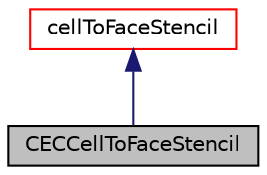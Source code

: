 digraph "CECCellToFaceStencil"
{
  bgcolor="transparent";
  edge [fontname="Helvetica",fontsize="10",labelfontname="Helvetica",labelfontsize="10"];
  node [fontname="Helvetica",fontsize="10",shape=record];
  Node6 [label="CECCellToFaceStencil",height=0.2,width=0.4,color="black", fillcolor="grey75", style="filled", fontcolor="black"];
  Node7 -> Node6 [dir="back",color="midnightblue",fontsize="10",style="solid",fontname="Helvetica"];
  Node7 [label="cellToFaceStencil",height=0.2,width=0.4,color="red",URL="$a23513.html",tooltip="Base class for extended cell-to-face stencils (face values from neighbouring cells) ..."];
}
